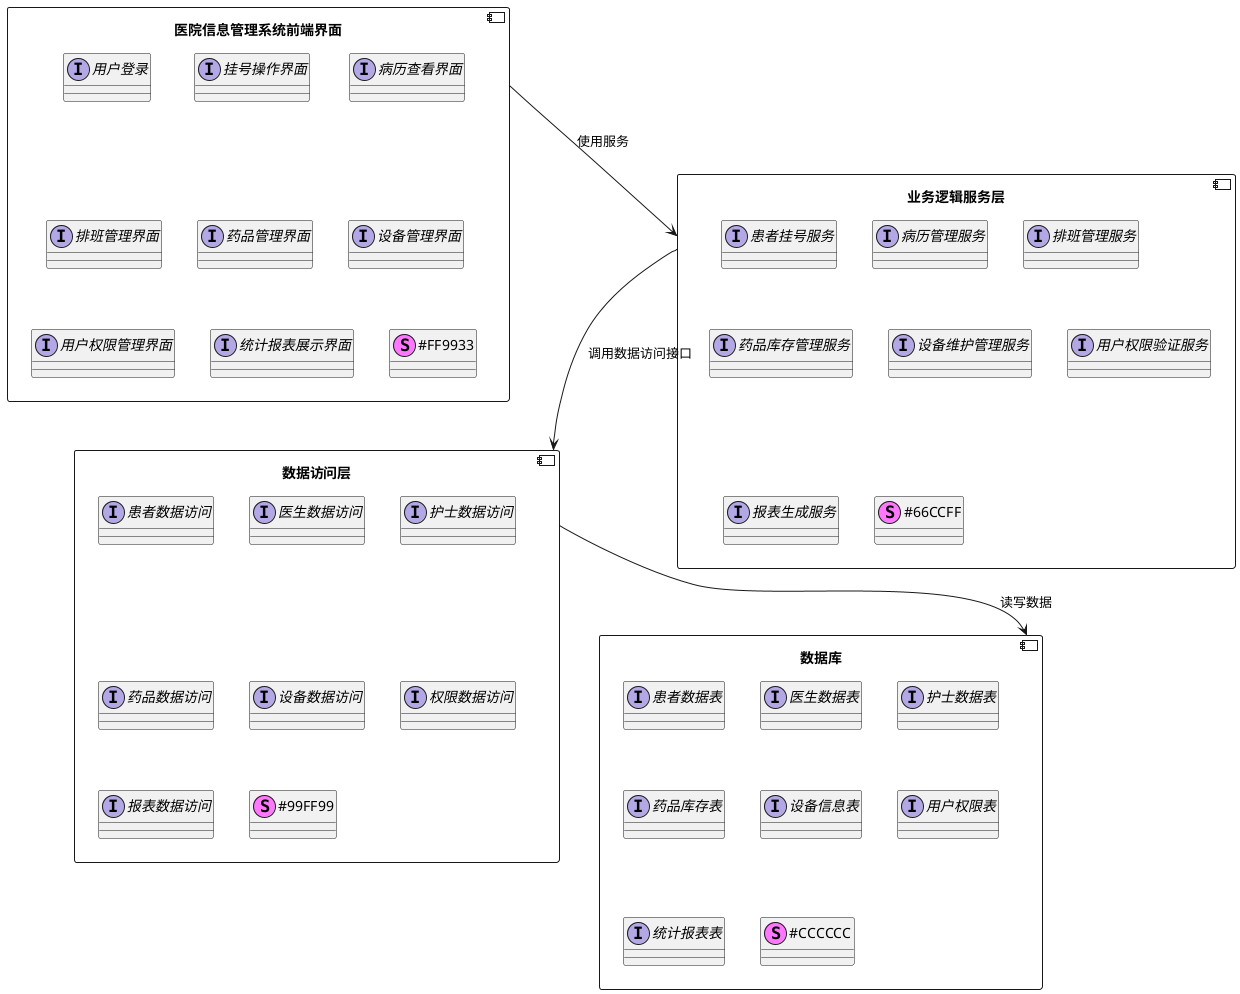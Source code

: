 @startuml
!define WEBAPP_COLOR #FF9933
!define SERVICE_LAYER_COLOR #66CCFF
!define DATA_ACCESS_LAYER_COLOR #99FF99
!define DATABASE_COLOR #CCCCCC

' 定义组件
component "医院信息管理系统前端界面" as FrontEnd {
    interface "用户登录"
    interface "挂号操作界面"
    interface "病历查看界面"
    interface "排班管理界面"
    interface "药品管理界面"
    interface "设备管理界面"
    interface "用户权限管理界面"
    interface "统计报表展示界面"
    stereotype WEBAPP_COLOR
}

component "业务逻辑服务层" as ServiceLayer {
    interface "患者挂号服务"
    interface "病历管理服务"
    interface "排班管理服务"
    interface "药品库存管理服务"
    interface "设备维护管理服务"
    interface "用户权限验证服务"
    interface "报表生成服务"
    stereotype SERVICE_LAYER_COLOR
}

component "数据访问层" as DataAccessLayer {
    interface "患者数据访问"
    interface "医生数据访问"
    interface "护士数据访问"
    interface "药品数据访问"
    interface "设备数据访问"
    interface "权限数据访问"
    interface "报表数据访问"
    stereotype DATA_ACCESS_LAYER_COLOR
}

component "数据库" as Database {
    interface "患者数据表"
    interface "医生数据表"
    interface "护士数据表"
    interface "药品库存表"
    interface "设备信息表"
    interface "用户权限表"
    interface "统计报表表"
    stereotype DATABASE_COLOR
}

' 组件之间的依赖关系
FrontEnd --> ServiceLayer : 使用服务
ServiceLayer --> DataAccessLayer : 调用数据访问接口
DataAccessLayer --> Database : 读写数据

@enduml